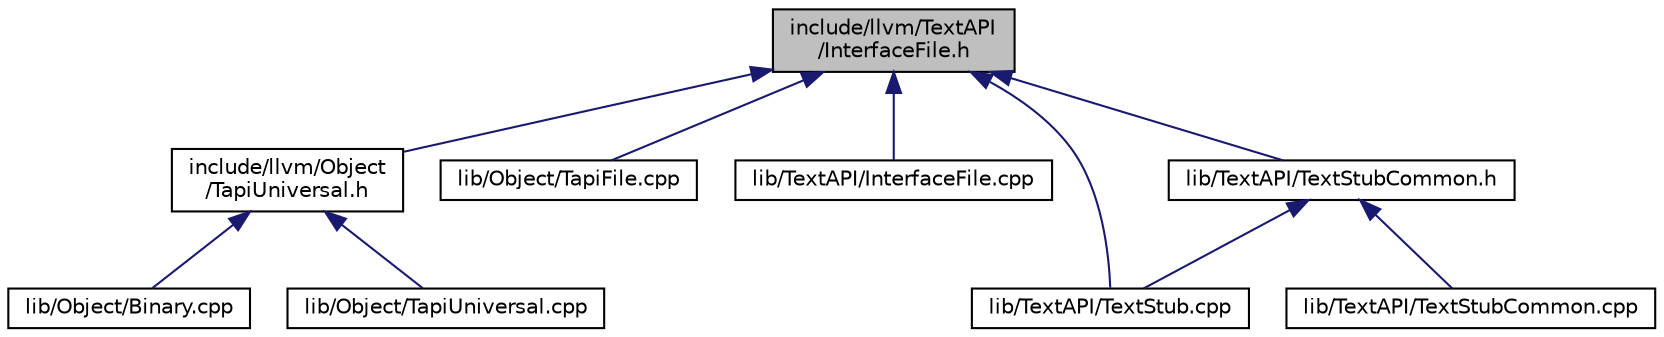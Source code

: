 digraph "include/llvm/TextAPI/InterfaceFile.h"
{
 // LATEX_PDF_SIZE
  bgcolor="transparent";
  edge [fontname="Helvetica",fontsize="10",labelfontname="Helvetica",labelfontsize="10"];
  node [fontname="Helvetica",fontsize="10",shape=record];
  Node1 [label="include/llvm/TextAPI\l/InterfaceFile.h",height=0.2,width=0.4,color="black", fillcolor="grey75", style="filled", fontcolor="black",tooltip=" "];
  Node1 -> Node2 [dir="back",color="midnightblue",fontsize="10",style="solid",fontname="Helvetica"];
  Node2 [label="include/llvm/Object\l/TapiUniversal.h",height=0.2,width=0.4,color="black",URL="$TapiUniversal_8h.html",tooltip=" "];
  Node2 -> Node3 [dir="back",color="midnightblue",fontsize="10",style="solid",fontname="Helvetica"];
  Node3 [label="lib/Object/Binary.cpp",height=0.2,width=0.4,color="black",URL="$Binary_8cpp.html",tooltip=" "];
  Node2 -> Node4 [dir="back",color="midnightblue",fontsize="10",style="solid",fontname="Helvetica"];
  Node4 [label="lib/Object/TapiUniversal.cpp",height=0.2,width=0.4,color="black",URL="$TapiUniversal_8cpp.html",tooltip=" "];
  Node1 -> Node5 [dir="back",color="midnightblue",fontsize="10",style="solid",fontname="Helvetica"];
  Node5 [label="lib/Object/TapiFile.cpp",height=0.2,width=0.4,color="black",URL="$TapiFile_8cpp.html",tooltip=" "];
  Node1 -> Node6 [dir="back",color="midnightblue",fontsize="10",style="solid",fontname="Helvetica"];
  Node6 [label="lib/TextAPI/InterfaceFile.cpp",height=0.2,width=0.4,color="black",URL="$InterfaceFile_8cpp.html",tooltip=" "];
  Node1 -> Node7 [dir="back",color="midnightblue",fontsize="10",style="solid",fontname="Helvetica"];
  Node7 [label="lib/TextAPI/TextStubCommon.h",height=0.2,width=0.4,color="black",URL="$TextStubCommon_8h.html",tooltip=" "];
  Node7 -> Node8 [dir="back",color="midnightblue",fontsize="10",style="solid",fontname="Helvetica"];
  Node8 [label="lib/TextAPI/TextStub.cpp",height=0.2,width=0.4,color="black",URL="$TextStub_8cpp.html",tooltip=" "];
  Node7 -> Node9 [dir="back",color="midnightblue",fontsize="10",style="solid",fontname="Helvetica"];
  Node9 [label="lib/TextAPI/TextStubCommon.cpp",height=0.2,width=0.4,color="black",URL="$TextStubCommon_8cpp.html",tooltip=" "];
  Node1 -> Node8 [dir="back",color="midnightblue",fontsize="10",style="solid",fontname="Helvetica"];
}
